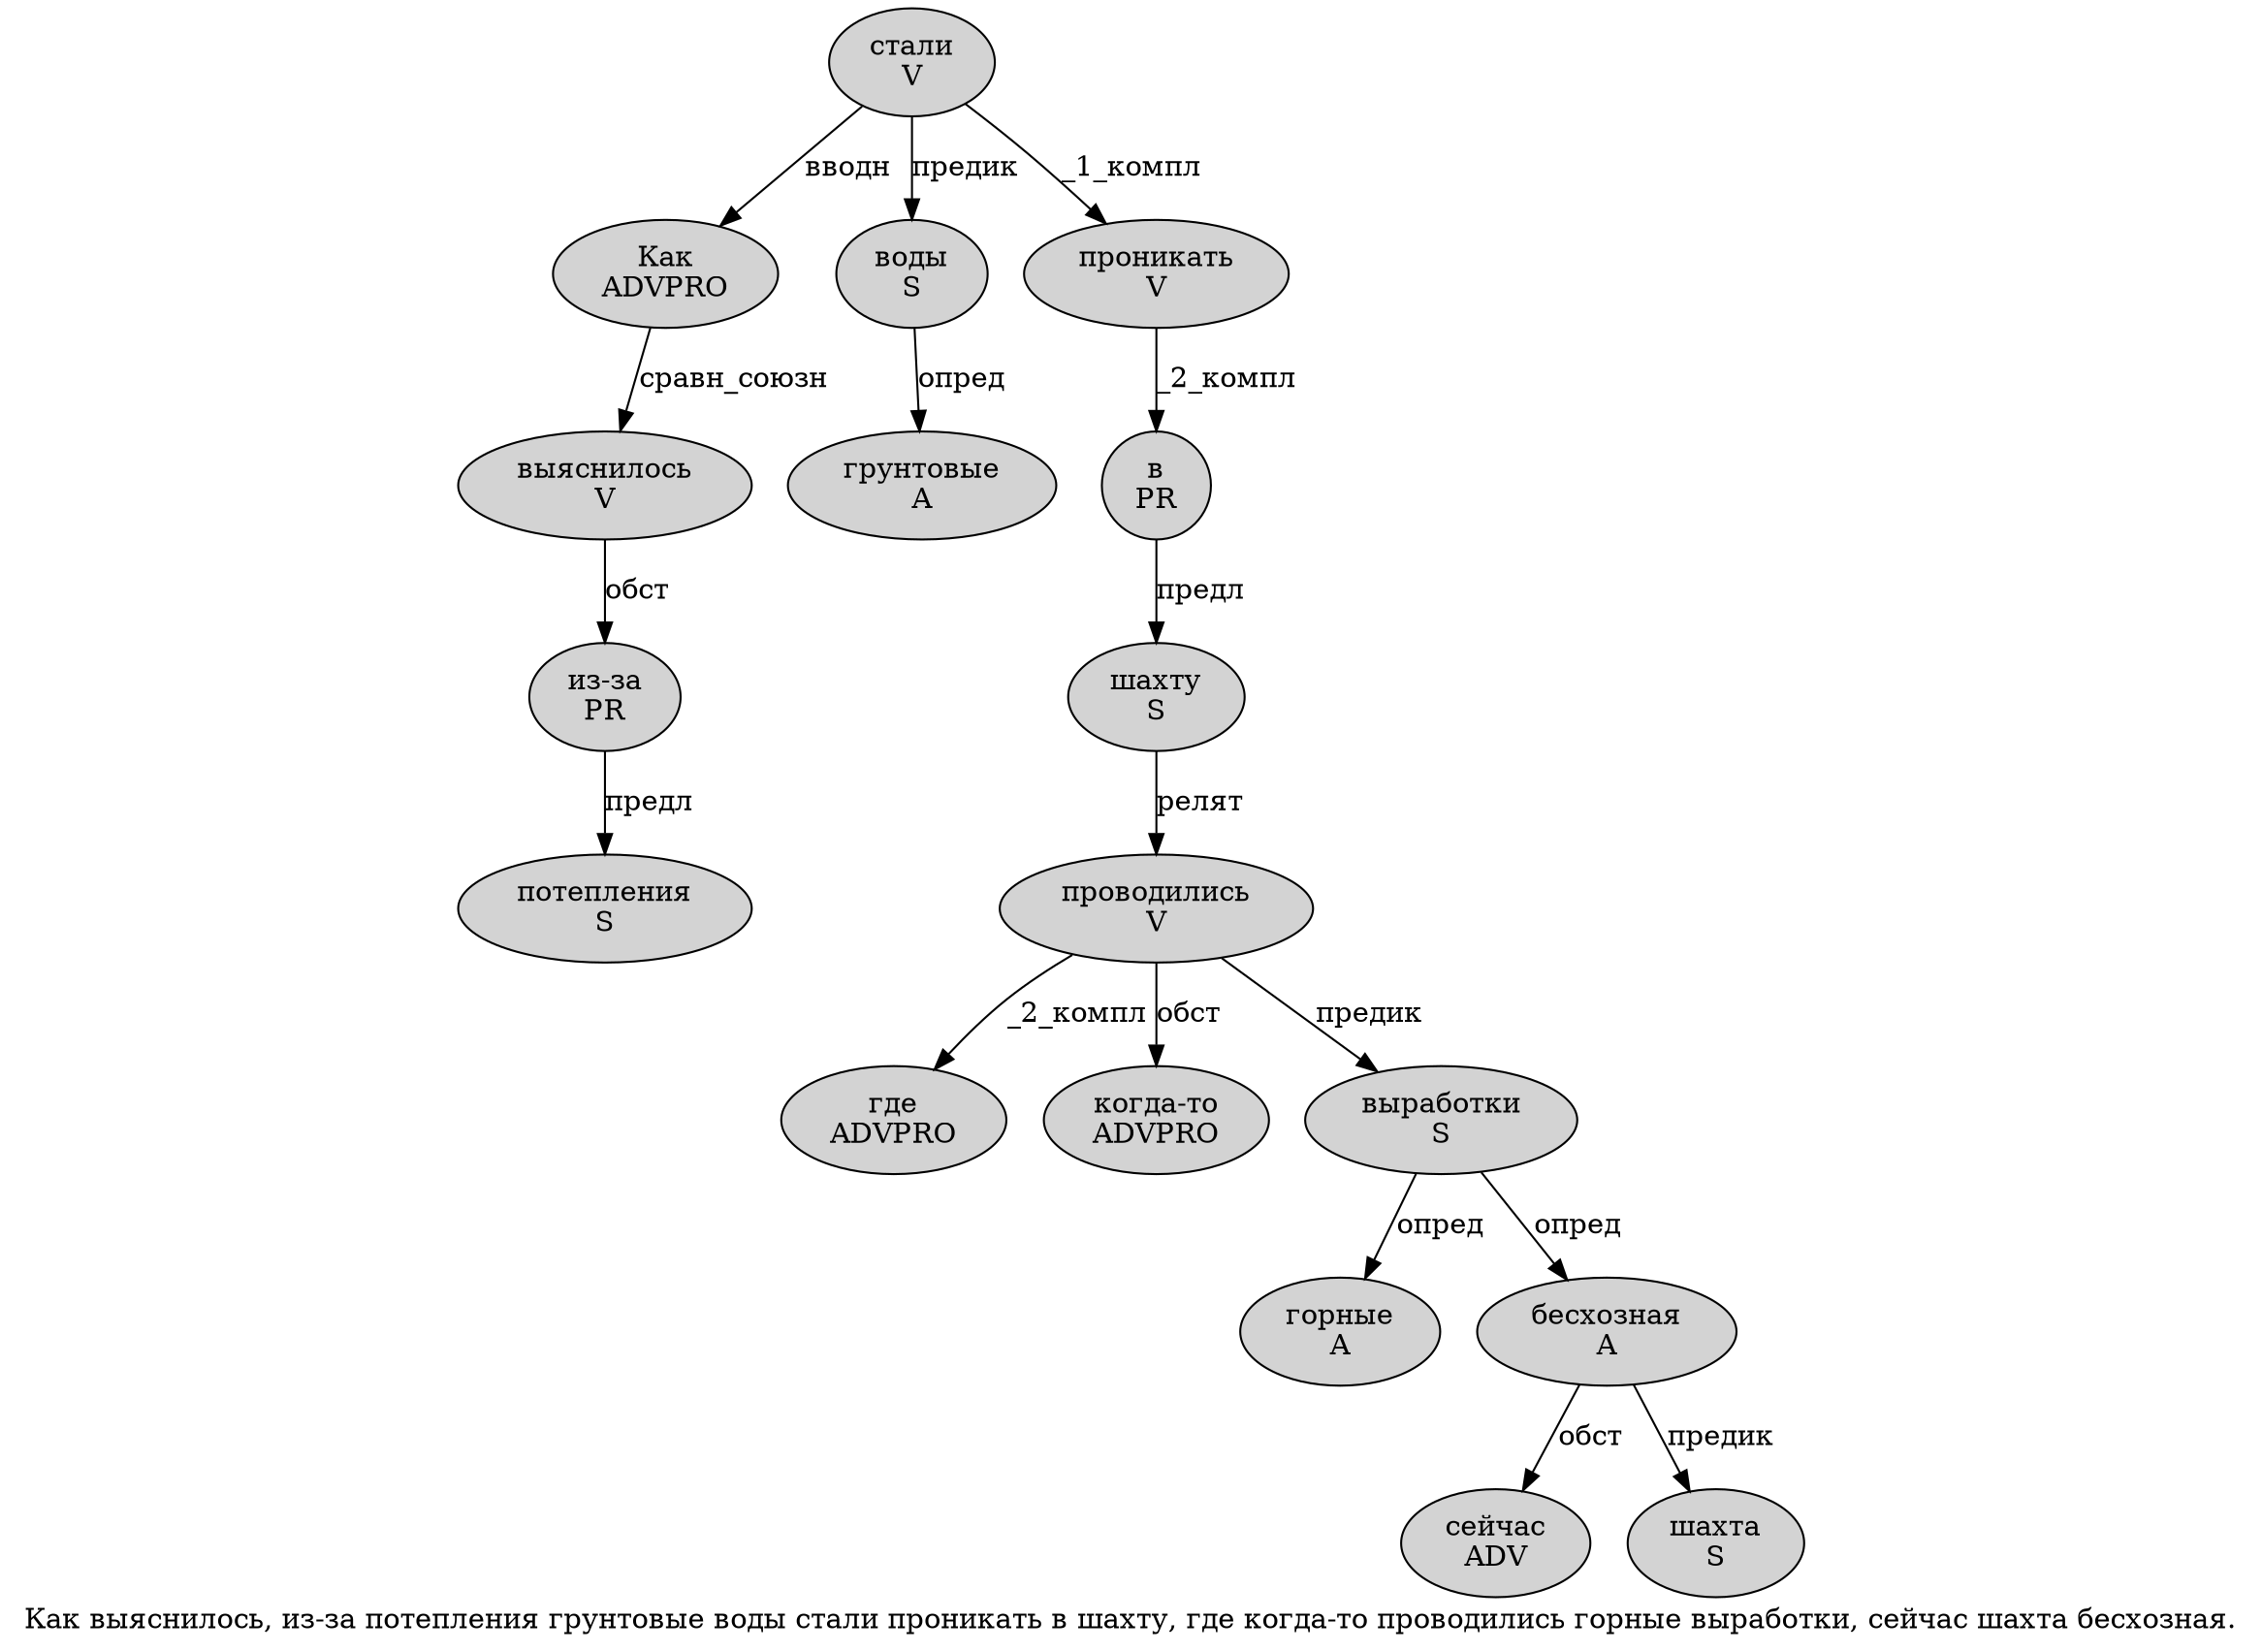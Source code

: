 digraph SENTENCE_217 {
	graph [label="Как выяснилось, из-за потепления грунтовые воды стали проникать в шахту, где когда-то проводились горные выработки, сейчас шахта бесхозная."]
	node [style=filled]
		0 [label="Как
ADVPRO" color="" fillcolor=lightgray penwidth=1 shape=ellipse]
		1 [label="выяснилось
V" color="" fillcolor=lightgray penwidth=1 shape=ellipse]
		3 [label="из-за
PR" color="" fillcolor=lightgray penwidth=1 shape=ellipse]
		4 [label="потепления
S" color="" fillcolor=lightgray penwidth=1 shape=ellipse]
		5 [label="грунтовые
A" color="" fillcolor=lightgray penwidth=1 shape=ellipse]
		6 [label="воды
S" color="" fillcolor=lightgray penwidth=1 shape=ellipse]
		7 [label="стали
V" color="" fillcolor=lightgray penwidth=1 shape=ellipse]
		8 [label="проникать
V" color="" fillcolor=lightgray penwidth=1 shape=ellipse]
		9 [label="в
PR" color="" fillcolor=lightgray penwidth=1 shape=ellipse]
		10 [label="шахту
S" color="" fillcolor=lightgray penwidth=1 shape=ellipse]
		12 [label="где
ADVPRO" color="" fillcolor=lightgray penwidth=1 shape=ellipse]
		13 [label="когда-то
ADVPRO" color="" fillcolor=lightgray penwidth=1 shape=ellipse]
		14 [label="проводились
V" color="" fillcolor=lightgray penwidth=1 shape=ellipse]
		15 [label="горные
A" color="" fillcolor=lightgray penwidth=1 shape=ellipse]
		16 [label="выработки
S" color="" fillcolor=lightgray penwidth=1 shape=ellipse]
		18 [label="сейчас
ADV" color="" fillcolor=lightgray penwidth=1 shape=ellipse]
		19 [label="шахта
S" color="" fillcolor=lightgray penwidth=1 shape=ellipse]
		20 [label="бесхозная
A" color="" fillcolor=lightgray penwidth=1 shape=ellipse]
			10 -> 14 [label="релят"]
			9 -> 10 [label="предл"]
			7 -> 0 [label="вводн"]
			7 -> 6 [label="предик"]
			7 -> 8 [label="_1_компл"]
			14 -> 12 [label="_2_компл"]
			14 -> 13 [label="обст"]
			14 -> 16 [label="предик"]
			3 -> 4 [label="предл"]
			6 -> 5 [label="опред"]
			8 -> 9 [label="_2_компл"]
			16 -> 15 [label="опред"]
			16 -> 20 [label="опред"]
			20 -> 18 [label="обст"]
			20 -> 19 [label="предик"]
			0 -> 1 [label="сравн_союзн"]
			1 -> 3 [label="обст"]
}